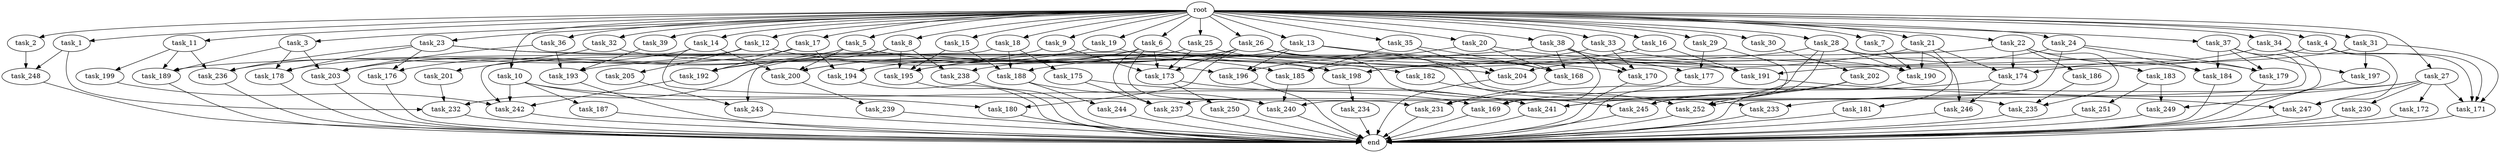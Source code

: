 digraph G {
  root [size="0.000000"];
  task_1 [size="102.400000"];
  task_2 [size="102.400000"];
  task_3 [size="102.400000"];
  task_4 [size="102.400000"];
  task_5 [size="102.400000"];
  task_6 [size="102.400000"];
  task_7 [size="102.400000"];
  task_8 [size="102.400000"];
  task_9 [size="102.400000"];
  task_10 [size="102.400000"];
  task_11 [size="102.400000"];
  task_12 [size="102.400000"];
  task_13 [size="102.400000"];
  task_14 [size="102.400000"];
  task_15 [size="102.400000"];
  task_16 [size="102.400000"];
  task_17 [size="102.400000"];
  task_18 [size="102.400000"];
  task_19 [size="102.400000"];
  task_20 [size="102.400000"];
  task_21 [size="102.400000"];
  task_22 [size="102.400000"];
  task_23 [size="102.400000"];
  task_24 [size="102.400000"];
  task_25 [size="102.400000"];
  task_26 [size="102.400000"];
  task_27 [size="102.400000"];
  task_28 [size="102.400000"];
  task_29 [size="102.400000"];
  task_30 [size="102.400000"];
  task_31 [size="102.400000"];
  task_32 [size="102.400000"];
  task_33 [size="102.400000"];
  task_34 [size="102.400000"];
  task_35 [size="102.400000"];
  task_36 [size="102.400000"];
  task_37 [size="102.400000"];
  task_38 [size="102.400000"];
  task_39 [size="102.400000"];
  task_168 [size="222479305932.800018"];
  task_169 [size="91053306675.200012"];
  task_170 [size="169221711462.400024"];
  task_171 [size="36936718745.599998"];
  task_172 [size="7730941132.800000"];
  task_173 [size="161490770329.600006"];
  task_174 [size="14602888806.400002"];
  task_175 [size="54975581388.800003"];
  task_176 [size="89335319756.800003"];
  task_177 [size="68719476736.000000"];
  task_178 [size="185542587187.200012"];
  task_179 [size="100502234726.400009"];
  task_180 [size="44667659878.400002"];
  task_181 [size="3435973836.800000"];
  task_182 [size="85899345920.000000"];
  task_183 [size="3435973836.800000"];
  task_184 [size="127990025420.800003"];
  task_185 [size="76450417868.800003"];
  task_186 [size="3435973836.800000"];
  task_187 [size="13743895347.200001"];
  task_188 [size="127990025420.800003"];
  task_189 [size="24910810316.800003"];
  task_190 [size="24051816857.600002"];
  task_191 [size="211312390963.200012"];
  task_192 [size="217325345177.600006"];
  task_193 [size="132284992716.800003"];
  task_194 [size="100502234726.400009"];
  task_195 [size="217325345177.600006"];
  task_196 [size="114246130073.600006"];
  task_197 [size="68719476736.000000"];
  task_198 [size="139156940390.399994"];
  task_199 [size="7730941132.800000"];
  task_200 [size="134002979635.200012"];
  task_201 [size="3435973836.800000"];
  task_202 [size="30923764531.200001"];
  task_203 [size="169221711462.400024"];
  task_204 [size="125413045043.200012"];
  task_205 [size="30923764531.200001"];
  task_230 [size="7730941132.800000"];
  task_231 [size="101361228185.600006"];
  task_232 [size="103079215104.000000"];
  task_233 [size="38654705664.000000"];
  task_234 [size="3435973836.800000"];
  task_235 [size="115105123532.800003"];
  task_236 [size="135720966553.600006"];
  task_237 [size="103079215104.000000"];
  task_238 [size="44667659878.400002"];
  task_239 [size="3435973836.800000"];
  task_240 [size="231928233984.000000"];
  task_241 [size="46385646796.800003"];
  task_242 [size="103079215104.000000"];
  task_243 [size="109951162777.600006"];
  task_244 [size="69578470195.199997"];
  task_245 [size="93630287052.800003"];
  task_246 [size="11166914969.600000"];
  task_247 [size="85040352460.800003"];
  task_248 [size="68719476736.000000"];
  task_249 [size="11166914969.600000"];
  task_250 [size="21474836480.000000"];
  task_251 [size="3435973836.800000"];
  task_252 [size="53257594470.400002"];
  end [size="0.000000"];

  root -> task_1 [size="1.000000"];
  root -> task_2 [size="1.000000"];
  root -> task_3 [size="1.000000"];
  root -> task_4 [size="1.000000"];
  root -> task_5 [size="1.000000"];
  root -> task_6 [size="1.000000"];
  root -> task_7 [size="1.000000"];
  root -> task_8 [size="1.000000"];
  root -> task_9 [size="1.000000"];
  root -> task_10 [size="1.000000"];
  root -> task_11 [size="1.000000"];
  root -> task_12 [size="1.000000"];
  root -> task_13 [size="1.000000"];
  root -> task_14 [size="1.000000"];
  root -> task_15 [size="1.000000"];
  root -> task_16 [size="1.000000"];
  root -> task_17 [size="1.000000"];
  root -> task_18 [size="1.000000"];
  root -> task_19 [size="1.000000"];
  root -> task_20 [size="1.000000"];
  root -> task_21 [size="1.000000"];
  root -> task_22 [size="1.000000"];
  root -> task_23 [size="1.000000"];
  root -> task_24 [size="1.000000"];
  root -> task_25 [size="1.000000"];
  root -> task_26 [size="1.000000"];
  root -> task_27 [size="1.000000"];
  root -> task_28 [size="1.000000"];
  root -> task_29 [size="1.000000"];
  root -> task_30 [size="1.000000"];
  root -> task_31 [size="1.000000"];
  root -> task_32 [size="1.000000"];
  root -> task_33 [size="1.000000"];
  root -> task_34 [size="1.000000"];
  root -> task_35 [size="1.000000"];
  root -> task_36 [size="1.000000"];
  root -> task_37 [size="1.000000"];
  root -> task_38 [size="1.000000"];
  root -> task_39 [size="1.000000"];
  task_1 -> task_232 [size="134217728.000000"];
  task_1 -> task_248 [size="134217728.000000"];
  task_2 -> task_248 [size="536870912.000000"];
  task_3 -> task_178 [size="134217728.000000"];
  task_3 -> task_189 [size="134217728.000000"];
  task_3 -> task_203 [size="134217728.000000"];
  task_4 -> task_171 [size="75497472.000000"];
  task_4 -> task_198 [size="75497472.000000"];
  task_4 -> task_247 [size="75497472.000000"];
  task_5 -> task_176 [size="33554432.000000"];
  task_5 -> task_185 [size="33554432.000000"];
  task_5 -> task_200 [size="33554432.000000"];
  task_5 -> task_201 [size="33554432.000000"];
  task_6 -> task_173 [size="838860800.000000"];
  task_6 -> task_182 [size="838860800.000000"];
  task_6 -> task_195 [size="838860800.000000"];
  task_6 -> task_232 [size="838860800.000000"];
  task_6 -> task_237 [size="838860800.000000"];
  task_6 -> task_240 [size="838860800.000000"];
  task_7 -> task_190 [size="33554432.000000"];
  task_8 -> task_192 [size="301989888.000000"];
  task_8 -> task_195 [size="301989888.000000"];
  task_8 -> task_238 [size="301989888.000000"];
  task_8 -> task_242 [size="301989888.000000"];
  task_9 -> task_173 [size="301989888.000000"];
  task_9 -> task_192 [size="301989888.000000"];
  task_10 -> task_169 [size="134217728.000000"];
  task_10 -> task_180 [size="134217728.000000"];
  task_10 -> task_187 [size="134217728.000000"];
  task_10 -> task_242 [size="134217728.000000"];
  task_11 -> task_189 [size="75497472.000000"];
  task_11 -> task_199 [size="75497472.000000"];
  task_11 -> task_236 [size="75497472.000000"];
  task_12 -> task_196 [size="301989888.000000"];
  task_12 -> task_203 [size="301989888.000000"];
  task_12 -> task_205 [size="301989888.000000"];
  task_13 -> task_168 [size="679477248.000000"];
  task_13 -> task_193 [size="679477248.000000"];
  task_13 -> task_196 [size="679477248.000000"];
  task_13 -> task_235 [size="679477248.000000"];
  task_14 -> task_178 [size="838860800.000000"];
  task_14 -> task_200 [size="838860800.000000"];
  task_14 -> task_231 [size="838860800.000000"];
  task_15 -> task_188 [size="301989888.000000"];
  task_15 -> task_195 [size="301989888.000000"];
  task_16 -> task_188 [size="411041792.000000"];
  task_16 -> task_191 [size="411041792.000000"];
  task_17 -> task_192 [size="679477248.000000"];
  task_17 -> task_194 [size="679477248.000000"];
  task_17 -> task_203 [size="679477248.000000"];
  task_18 -> task_175 [size="536870912.000000"];
  task_18 -> task_188 [size="536870912.000000"];
  task_18 -> task_243 [size="536870912.000000"];
  task_19 -> task_192 [size="838860800.000000"];
  task_19 -> task_198 [size="838860800.000000"];
  task_20 -> task_168 [size="134217728.000000"];
  task_20 -> task_177 [size="134217728.000000"];
  task_20 -> task_196 [size="134217728.000000"];
  task_21 -> task_174 [size="33554432.000000"];
  task_21 -> task_181 [size="33554432.000000"];
  task_21 -> task_190 [size="33554432.000000"];
  task_21 -> task_198 [size="33554432.000000"];
  task_22 -> task_174 [size="33554432.000000"];
  task_22 -> task_183 [size="33554432.000000"];
  task_22 -> task_186 [size="33554432.000000"];
  task_22 -> task_189 [size="33554432.000000"];
  task_22 -> task_235 [size="33554432.000000"];
  task_23 -> task_170 [size="838860800.000000"];
  task_23 -> task_176 [size="838860800.000000"];
  task_23 -> task_178 [size="838860800.000000"];
  task_23 -> task_191 [size="838860800.000000"];
  task_23 -> task_236 [size="838860800.000000"];
  task_24 -> task_179 [size="411041792.000000"];
  task_24 -> task_184 [size="411041792.000000"];
  task_24 -> task_204 [size="411041792.000000"];
  task_24 -> task_252 [size="411041792.000000"];
  task_25 -> task_173 [size="134217728.000000"];
  task_25 -> task_200 [size="134217728.000000"];
  task_25 -> task_204 [size="134217728.000000"];
  task_26 -> task_173 [size="301989888.000000"];
  task_26 -> task_180 [size="301989888.000000"];
  task_26 -> task_184 [size="301989888.000000"];
  task_26 -> task_194 [size="301989888.000000"];
  task_26 -> task_200 [size="301989888.000000"];
  task_26 -> task_233 [size="301989888.000000"];
  task_26 -> task_245 [size="301989888.000000"];
  task_27 -> task_169 [size="75497472.000000"];
  task_27 -> task_171 [size="75497472.000000"];
  task_27 -> task_172 [size="75497472.000000"];
  task_27 -> task_230 [size="75497472.000000"];
  task_27 -> task_233 [size="75497472.000000"];
  task_27 -> task_247 [size="75497472.000000"];
  task_28 -> task_179 [size="33554432.000000"];
  task_28 -> task_185 [size="33554432.000000"];
  task_28 -> task_190 [size="33554432.000000"];
  task_28 -> task_237 [size="33554432.000000"];
  task_28 -> task_241 [size="33554432.000000"];
  task_28 -> task_246 [size="33554432.000000"];
  task_29 -> task_177 [size="536870912.000000"];
  task_29 -> task_245 [size="536870912.000000"];
  task_30 -> task_202 [size="301989888.000000"];
  task_31 -> task_171 [size="134217728.000000"];
  task_31 -> task_191 [size="134217728.000000"];
  task_31 -> task_197 [size="134217728.000000"];
  task_32 -> task_198 [size="411041792.000000"];
  task_32 -> task_236 [size="411041792.000000"];
  task_33 -> task_170 [size="134217728.000000"];
  task_33 -> task_190 [size="134217728.000000"];
  task_33 -> task_238 [size="134217728.000000"];
  task_34 -> task_171 [size="75497472.000000"];
  task_34 -> task_174 [size="75497472.000000"];
  task_34 -> task_249 [size="75497472.000000"];
  task_35 -> task_168 [size="679477248.000000"];
  task_35 -> task_185 [size="679477248.000000"];
  task_35 -> task_204 [size="679477248.000000"];
  task_36 -> task_193 [size="536870912.000000"];
  task_36 -> task_203 [size="536870912.000000"];
  task_37 -> task_179 [size="536870912.000000"];
  task_37 -> task_184 [size="536870912.000000"];
  task_37 -> task_197 [size="536870912.000000"];
  task_37 -> task_240 [size="536870912.000000"];
  task_38 -> task_168 [size="679477248.000000"];
  task_38 -> task_169 [size="679477248.000000"];
  task_38 -> task_170 [size="679477248.000000"];
  task_38 -> task_191 [size="679477248.000000"];
  task_38 -> task_195 [size="679477248.000000"];
  task_39 -> task_193 [size="75497472.000000"];
  task_168 -> task_231 [size="75497472.000000"];
  task_169 -> end [size="1.000000"];
  task_170 -> end [size="1.000000"];
  task_171 -> end [size="1.000000"];
  task_172 -> end [size="1.000000"];
  task_173 -> task_241 [size="209715200.000000"];
  task_173 -> task_250 [size="209715200.000000"];
  task_174 -> task_231 [size="75497472.000000"];
  task_174 -> task_246 [size="75497472.000000"];
  task_175 -> task_237 [size="134217728.000000"];
  task_175 -> task_241 [size="134217728.000000"];
  task_176 -> end [size="1.000000"];
  task_177 -> end [size="1.000000"];
  task_178 -> end [size="1.000000"];
  task_179 -> end [size="1.000000"];
  task_180 -> end [size="1.000000"];
  task_181 -> end [size="1.000000"];
  task_182 -> task_252 [size="33554432.000000"];
  task_183 -> task_249 [size="33554432.000000"];
  task_183 -> task_251 [size="33554432.000000"];
  task_184 -> end [size="1.000000"];
  task_185 -> task_240 [size="209715200.000000"];
  task_186 -> task_235 [size="411041792.000000"];
  task_187 -> end [size="1.000000"];
  task_188 -> task_240 [size="679477248.000000"];
  task_188 -> task_244 [size="679477248.000000"];
  task_189 -> end [size="1.000000"];
  task_190 -> end [size="1.000000"];
  task_191 -> task_247 [size="679477248.000000"];
  task_192 -> task_242 [size="33554432.000000"];
  task_193 -> end [size="1.000000"];
  task_194 -> end [size="1.000000"];
  task_195 -> end [size="1.000000"];
  task_196 -> end [size="1.000000"];
  task_197 -> end [size="1.000000"];
  task_198 -> task_234 [size="33554432.000000"];
  task_199 -> task_242 [size="536870912.000000"];
  task_200 -> task_239 [size="33554432.000000"];
  task_201 -> task_232 [size="33554432.000000"];
  task_202 -> task_241 [size="75497472.000000"];
  task_202 -> task_245 [size="75497472.000000"];
  task_202 -> task_252 [size="75497472.000000"];
  task_203 -> end [size="1.000000"];
  task_204 -> end [size="1.000000"];
  task_205 -> task_243 [size="536870912.000000"];
  task_230 -> end [size="1.000000"];
  task_231 -> end [size="1.000000"];
  task_232 -> end [size="1.000000"];
  task_233 -> end [size="1.000000"];
  task_234 -> end [size="1.000000"];
  task_235 -> end [size="1.000000"];
  task_236 -> end [size="1.000000"];
  task_237 -> end [size="1.000000"];
  task_238 -> end [size="1.000000"];
  task_239 -> end [size="1.000000"];
  task_240 -> end [size="1.000000"];
  task_241 -> end [size="1.000000"];
  task_242 -> end [size="1.000000"];
  task_243 -> end [size="1.000000"];
  task_244 -> end [size="1.000000"];
  task_245 -> end [size="1.000000"];
  task_246 -> end [size="1.000000"];
  task_247 -> end [size="1.000000"];
  task_248 -> end [size="1.000000"];
  task_249 -> end [size="1.000000"];
  task_250 -> end [size="1.000000"];
  task_251 -> end [size="1.000000"];
  task_252 -> end [size="1.000000"];
}
